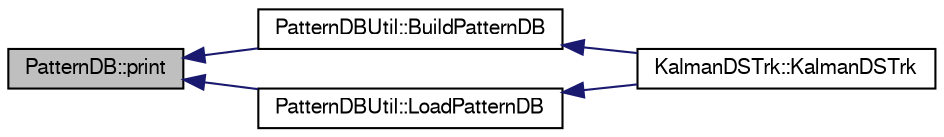 digraph "PatternDB::print"
{
  bgcolor="transparent";
  edge [fontname="FreeSans",fontsize="10",labelfontname="FreeSans",labelfontsize="10"];
  node [fontname="FreeSans",fontsize="10",shape=record];
  rankdir="LR";
  Node1 [label="PatternDB::print",height=0.2,width=0.4,color="black", fillcolor="grey75", style="filled" fontcolor="black"];
  Node1 -> Node2 [dir="back",color="midnightblue",fontsize="10",style="solid",fontname="FreeSans"];
  Node2 [label="PatternDBUtil::BuildPatternDB",height=0.2,width=0.4,color="black",URL="$d2/d0e/classPatternDBUtil.html#a332a44268857397d811857c0099a5b5c"];
  Node2 -> Node3 [dir="back",color="midnightblue",fontsize="10",style="solid",fontname="FreeSans"];
  Node3 [label="KalmanDSTrk::KalmanDSTrk",height=0.2,width=0.4,color="black",URL="$db/daa/classKalmanDSTrk.html#a2fb58f43f56bcfd897927d4b4464e390"];
  Node1 -> Node4 [dir="back",color="midnightblue",fontsize="10",style="solid",fontname="FreeSans"];
  Node4 [label="PatternDBUtil::LoadPatternDB",height=0.2,width=0.4,color="black",URL="$d2/d0e/classPatternDBUtil.html#ab5230e7ad27a1812e45af9d9ecc96c81"];
  Node4 -> Node3 [dir="back",color="midnightblue",fontsize="10",style="solid",fontname="FreeSans"];
}
